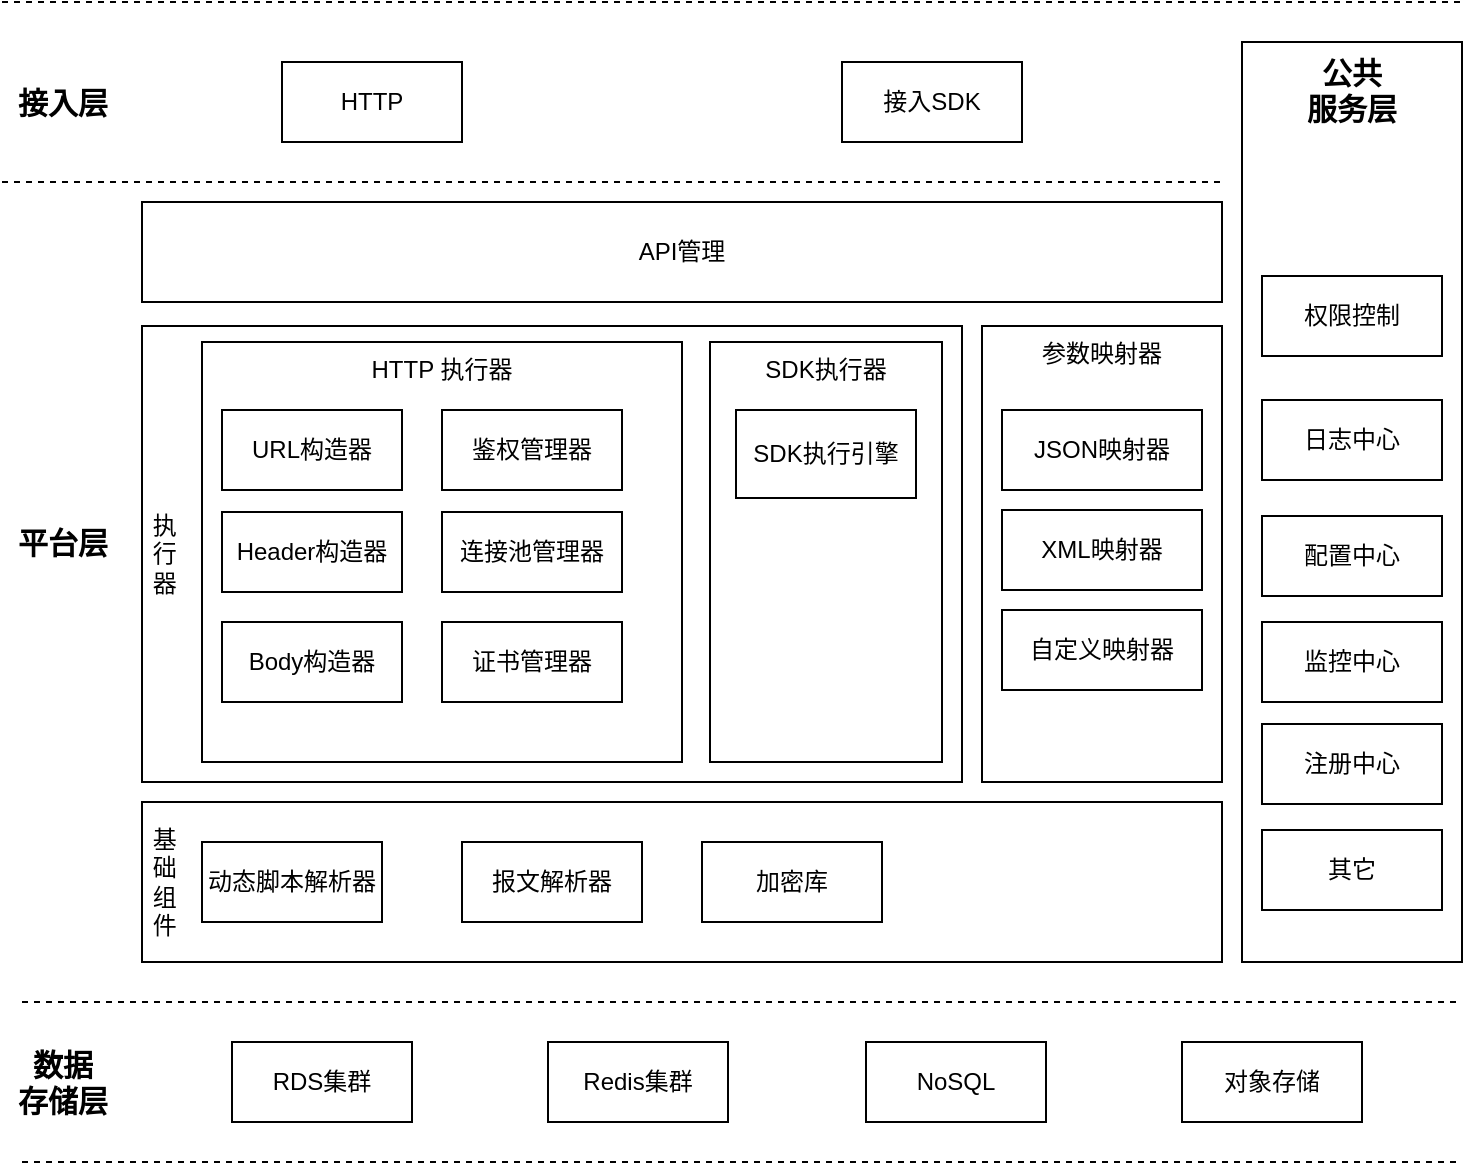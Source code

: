 <mxfile version="14.1.9" type="github" pages="5">
  <diagram id="01MuhHfUqXOSb2d-PzTH" name="Page-1">
    <mxGraphModel dx="1061" dy="556" grid="1" gridSize="10" guides="1" tooltips="1" connect="1" arrows="1" fold="1" page="1" pageScale="1" pageWidth="827" pageHeight="1169" math="0" shadow="0">
      <root>
        <mxCell id="0" />
        <mxCell id="1" parent="0" />
        <mxCell id="m8nuv3cI6PB-_nubAmMM-53" value="&amp;nbsp;执&amp;nbsp;&lt;br&gt;&amp;nbsp;行&lt;br&gt;&amp;nbsp;器" style="rounded=0;whiteSpace=wrap;html=1;fontSize=12;align=left;" vertex="1" parent="1">
          <mxGeometry x="120" y="282" width="410" height="228" as="geometry" />
        </mxCell>
        <mxCell id="m8nuv3cI6PB-_nubAmMM-9" value="HTTP 执行器" style="rounded=0;whiteSpace=wrap;html=1;verticalAlign=top;" vertex="1" parent="1">
          <mxGeometry x="150" y="290" width="240" height="210" as="geometry" />
        </mxCell>
        <mxCell id="m8nuv3cI6PB-_nubAmMM-28" value="" style="endArrow=none;dashed=1;html=1;" edge="1" parent="1">
          <mxGeometry width="50" height="50" relative="1" as="geometry">
            <mxPoint x="60" y="620" as="sourcePoint" />
            <mxPoint x="780" y="620" as="targetPoint" />
          </mxGeometry>
        </mxCell>
        <mxCell id="m8nuv3cI6PB-_nubAmMM-29" value="" style="endArrow=none;dashed=1;html=1;" edge="1" parent="1">
          <mxGeometry width="50" height="50" relative="1" as="geometry">
            <mxPoint x="60" y="700" as="sourcePoint" />
            <mxPoint x="780" y="700" as="targetPoint" />
          </mxGeometry>
        </mxCell>
        <mxCell id="m8nuv3cI6PB-_nubAmMM-30" value="数据&lt;br style=&quot;font-size: 15px;&quot;&gt;存储层" style="text;html=1;align=center;verticalAlign=middle;resizable=0;points=[];autosize=1;fontSize=15;fontStyle=1" vertex="1" parent="1">
          <mxGeometry x="50" y="640" width="60" height="40" as="geometry" />
        </mxCell>
        <mxCell id="m8nuv3cI6PB-_nubAmMM-31" value="平台层" style="text;html=1;align=center;verticalAlign=middle;resizable=0;points=[];autosize=1;fontSize=15;fontStyle=1" vertex="1" parent="1">
          <mxGeometry x="50" y="380" width="60" height="20" as="geometry" />
        </mxCell>
        <mxCell id="m8nuv3cI6PB-_nubAmMM-32" value="公共&lt;br style=&quot;font-size: 15px;&quot;&gt;服务层" style="rounded=0;whiteSpace=wrap;html=1;fontSize=15;verticalAlign=top;fontStyle=1" vertex="1" parent="1">
          <mxGeometry x="670" y="140" width="110" height="460" as="geometry" />
        </mxCell>
        <mxCell id="m8nuv3cI6PB-_nubAmMM-33" value="权限控制" style="rounded=0;whiteSpace=wrap;html=1;fontSize=12;" vertex="1" parent="1">
          <mxGeometry x="680" y="257" width="90" height="40" as="geometry" />
        </mxCell>
        <mxCell id="m8nuv3cI6PB-_nubAmMM-34" value="日志中心" style="rounded=0;whiteSpace=wrap;html=1;fontSize=12;" vertex="1" parent="1">
          <mxGeometry x="680" y="319" width="90" height="40" as="geometry" />
        </mxCell>
        <mxCell id="m8nuv3cI6PB-_nubAmMM-35" value="配置中心" style="rounded=0;whiteSpace=wrap;html=1;fontSize=12;" vertex="1" parent="1">
          <mxGeometry x="680" y="377" width="90" height="40" as="geometry" />
        </mxCell>
        <mxCell id="m8nuv3cI6PB-_nubAmMM-36" value="监控中心" style="rounded=0;whiteSpace=wrap;html=1;fontSize=12;" vertex="1" parent="1">
          <mxGeometry x="680" y="430" width="90" height="40" as="geometry" />
        </mxCell>
        <mxCell id="m8nuv3cI6PB-_nubAmMM-37" value="注册中心" style="rounded=0;whiteSpace=wrap;html=1;fontSize=12;" vertex="1" parent="1">
          <mxGeometry x="680" y="481" width="90" height="40" as="geometry" />
        </mxCell>
        <mxCell id="m8nuv3cI6PB-_nubAmMM-38" value="其它" style="rounded=0;whiteSpace=wrap;html=1;fontSize=12;" vertex="1" parent="1">
          <mxGeometry x="680" y="534" width="90" height="40" as="geometry" />
        </mxCell>
        <mxCell id="m8nuv3cI6PB-_nubAmMM-40" value="RDS集群" style="rounded=0;whiteSpace=wrap;html=1;fontSize=12;" vertex="1" parent="1">
          <mxGeometry x="165" y="640" width="90" height="40" as="geometry" />
        </mxCell>
        <mxCell id="m8nuv3cI6PB-_nubAmMM-41" value="Redis集群" style="rounded=0;whiteSpace=wrap;html=1;fontSize=12;" vertex="1" parent="1">
          <mxGeometry x="323" y="640" width="90" height="40" as="geometry" />
        </mxCell>
        <mxCell id="m8nuv3cI6PB-_nubAmMM-42" value="NoSQL" style="rounded=0;whiteSpace=wrap;html=1;fontSize=12;" vertex="1" parent="1">
          <mxGeometry x="482" y="640" width="90" height="40" as="geometry" />
        </mxCell>
        <mxCell id="m8nuv3cI6PB-_nubAmMM-43" value="对象存储" style="rounded=0;whiteSpace=wrap;html=1;fontSize=12;" vertex="1" parent="1">
          <mxGeometry x="640" y="640" width="90" height="40" as="geometry" />
        </mxCell>
        <mxCell id="m8nuv3cI6PB-_nubAmMM-44" value="SDK执行器" style="rounded=0;whiteSpace=wrap;html=1;verticalAlign=top;" vertex="1" parent="1">
          <mxGeometry x="404" y="290" width="116" height="210" as="geometry" />
        </mxCell>
        <mxCell id="m8nuv3cI6PB-_nubAmMM-45" value="URL构造器" style="rounded=0;whiteSpace=wrap;html=1;fontSize=12;" vertex="1" parent="1">
          <mxGeometry x="160" y="324" width="90" height="40" as="geometry" />
        </mxCell>
        <mxCell id="m8nuv3cI6PB-_nubAmMM-46" value="Header构造器" style="rounded=0;whiteSpace=wrap;html=1;fontSize=12;" vertex="1" parent="1">
          <mxGeometry x="160" y="375" width="90" height="40" as="geometry" />
        </mxCell>
        <mxCell id="m8nuv3cI6PB-_nubAmMM-47" value="Body构造器" style="rounded=0;whiteSpace=wrap;html=1;fontSize=12;" vertex="1" parent="1">
          <mxGeometry x="160" y="430" width="90" height="40" as="geometry" />
        </mxCell>
        <mxCell id="m8nuv3cI6PB-_nubAmMM-48" value="证书管理器" style="rounded=0;whiteSpace=wrap;html=1;fontSize=12;" vertex="1" parent="1">
          <mxGeometry x="270" y="430" width="90" height="40" as="geometry" />
        </mxCell>
        <mxCell id="m8nuv3cI6PB-_nubAmMM-49" value="连接池管理器" style="rounded=0;whiteSpace=wrap;html=1;fontSize=12;" vertex="1" parent="1">
          <mxGeometry x="270" y="375" width="90" height="40" as="geometry" />
        </mxCell>
        <mxCell id="m8nuv3cI6PB-_nubAmMM-50" value="鉴权管理器" style="rounded=0;whiteSpace=wrap;html=1;fontSize=12;" vertex="1" parent="1">
          <mxGeometry x="270" y="324" width="90" height="40" as="geometry" />
        </mxCell>
        <mxCell id="m8nuv3cI6PB-_nubAmMM-52" value="SDK执行引擎" style="rounded=0;whiteSpace=wrap;html=1;fontSize=12;" vertex="1" parent="1">
          <mxGeometry x="417" y="324" width="90" height="44" as="geometry" />
        </mxCell>
        <mxCell id="m8nuv3cI6PB-_nubAmMM-54" value="" style="endArrow=none;dashed=1;html=1;" edge="1" parent="1">
          <mxGeometry width="50" height="50" relative="1" as="geometry">
            <mxPoint x="50" y="210" as="sourcePoint" />
            <mxPoint x="660" y="210" as="targetPoint" />
          </mxGeometry>
        </mxCell>
        <mxCell id="m8nuv3cI6PB-_nubAmMM-55" value="接入层" style="text;html=1;align=center;verticalAlign=middle;resizable=0;points=[];autosize=1;fontSize=15;fontStyle=1" vertex="1" parent="1">
          <mxGeometry x="50" y="160" width="60" height="20" as="geometry" />
        </mxCell>
        <mxCell id="m8nuv3cI6PB-_nubAmMM-59" value="接入SDK" style="rounded=0;whiteSpace=wrap;html=1;fontSize=12;" vertex="1" parent="1">
          <mxGeometry x="470" y="150" width="90" height="40" as="geometry" />
        </mxCell>
        <mxCell id="m8nuv3cI6PB-_nubAmMM-60" value="HTTP" style="rounded=0;whiteSpace=wrap;html=1;fontSize=12;" vertex="1" parent="1">
          <mxGeometry x="190" y="150" width="90" height="40" as="geometry" />
        </mxCell>
        <mxCell id="m8nuv3cI6PB-_nubAmMM-61" value="&amp;nbsp;基&amp;nbsp;&lt;br&gt;&amp;nbsp;础&lt;br&gt;&amp;nbsp;组&lt;br&gt;&amp;nbsp;件" style="rounded=0;whiteSpace=wrap;html=1;fontSize=12;align=left;" vertex="1" parent="1">
          <mxGeometry x="120" y="520" width="540" height="80" as="geometry" />
        </mxCell>
        <mxCell id="m8nuv3cI6PB-_nubAmMM-62" value="动态脚本解析器" style="rounded=0;whiteSpace=wrap;html=1;fontSize=12;" vertex="1" parent="1">
          <mxGeometry x="150" y="540" width="90" height="40" as="geometry" />
        </mxCell>
        <mxCell id="m8nuv3cI6PB-_nubAmMM-63" value="加密库" style="rounded=0;whiteSpace=wrap;html=1;fontSize=12;" vertex="1" parent="1">
          <mxGeometry x="400" y="540" width="90" height="40" as="geometry" />
        </mxCell>
        <mxCell id="m8nuv3cI6PB-_nubAmMM-64" value="报文解析器" style="rounded=0;whiteSpace=wrap;html=1;fontSize=12;" vertex="1" parent="1">
          <mxGeometry x="280" y="540" width="90" height="40" as="geometry" />
        </mxCell>
        <mxCell id="m8nuv3cI6PB-_nubAmMM-65" value="参数映射器" style="rounded=0;whiteSpace=wrap;html=1;fontSize=12;align=center;spacing=2;verticalAlign=top;" vertex="1" parent="1">
          <mxGeometry x="540" y="282" width="120" height="228" as="geometry" />
        </mxCell>
        <mxCell id="m8nuv3cI6PB-_nubAmMM-69" value="JSON映射器" style="rounded=0;whiteSpace=wrap;html=1;" vertex="1" parent="1">
          <mxGeometry x="550" y="324" width="100" height="40" as="geometry" />
        </mxCell>
        <mxCell id="m8nuv3cI6PB-_nubAmMM-70" value="XML映射器" style="rounded=0;whiteSpace=wrap;html=1;" vertex="1" parent="1">
          <mxGeometry x="550" y="374" width="100" height="40" as="geometry" />
        </mxCell>
        <mxCell id="m8nuv3cI6PB-_nubAmMM-71" value="自定义映射器" style="rounded=0;whiteSpace=wrap;html=1;" vertex="1" parent="1">
          <mxGeometry x="550" y="424" width="100" height="40" as="geometry" />
        </mxCell>
        <mxCell id="m8nuv3cI6PB-_nubAmMM-73" value="API管理" style="rounded=0;whiteSpace=wrap;html=1;fontSize=12;align=center;" vertex="1" parent="1">
          <mxGeometry x="120" y="220" width="540" height="50" as="geometry" />
        </mxCell>
        <mxCell id="m8nuv3cI6PB-_nubAmMM-74" value="" style="endArrow=none;dashed=1;html=1;" edge="1" parent="1">
          <mxGeometry width="50" height="50" relative="1" as="geometry">
            <mxPoint x="50" y="120" as="sourcePoint" />
            <mxPoint x="780" y="120" as="targetPoint" />
          </mxGeometry>
        </mxCell>
      </root>
    </mxGraphModel>
  </diagram>
  <diagram id="HwjpS38oP84FbxibA2tY" name="Page-2">
    <mxGraphModel dx="1061" dy="556" grid="1" gridSize="10" guides="1" tooltips="1" connect="1" arrows="1" fold="1" page="1" pageScale="1" pageWidth="827" pageHeight="1169" math="0" shadow="0">
      <root>
        <mxCell id="pM1KduhJQG1lkhNeRICE-0" />
        <mxCell id="pM1KduhJQG1lkhNeRICE-1" parent="pM1KduhJQG1lkhNeRICE-0" />
        <mxCell id="pM1KduhJQG1lkhNeRICE-5" style="edgeStyle=orthogonalEdgeStyle;rounded=0;orthogonalLoop=1;jettySize=auto;html=1;exitX=0.5;exitY=1;exitDx=0;exitDy=0;exitPerimeter=0;entryX=0.5;entryY=0;entryDx=0;entryDy=0;fontSize=12;" edge="1" parent="pM1KduhJQG1lkhNeRICE-1" source="pM1KduhJQG1lkhNeRICE-3" target="pM1KduhJQG1lkhNeRICE-4">
          <mxGeometry relative="1" as="geometry" />
        </mxCell>
        <mxCell id="pM1KduhJQG1lkhNeRICE-3" value="外部系统" style="strokeWidth=2;html=1;shape=mxgraph.flowchart.start_1;whiteSpace=wrap;fontSize=12;align=center;" vertex="1" parent="pM1KduhJQG1lkhNeRICE-1">
          <mxGeometry x="350" y="190" width="100" height="60" as="geometry" />
        </mxCell>
        <mxCell id="pM1KduhJQG1lkhNeRICE-36" style="edgeStyle=orthogonalEdgeStyle;rounded=0;orthogonalLoop=1;jettySize=auto;html=1;exitX=0.5;exitY=1;exitDx=0;exitDy=0;entryX=0.5;entryY=0;entryDx=0;entryDy=0;fontSize=12;" edge="1" parent="pM1KduhJQG1lkhNeRICE-1" source="pM1KduhJQG1lkhNeRICE-4" target="pM1KduhJQG1lkhNeRICE-10">
          <mxGeometry relative="1" as="geometry" />
        </mxCell>
        <mxCell id="pM1KduhJQG1lkhNeRICE-4" value="API+参数" style="rounded=0;whiteSpace=wrap;html=1;fontSize=12;align=center;" vertex="1" parent="pM1KduhJQG1lkhNeRICE-1">
          <mxGeometry x="340" y="290" width="120" height="60" as="geometry" />
        </mxCell>
        <mxCell id="pM1KduhJQG1lkhNeRICE-13" value="" style="edgeStyle=orthogonalEdgeStyle;rounded=0;orthogonalLoop=1;jettySize=auto;html=1;fontSize=12;" edge="1" parent="pM1KduhJQG1lkhNeRICE-1" source="pM1KduhJQG1lkhNeRICE-10" target="pM1KduhJQG1lkhNeRICE-12">
          <mxGeometry relative="1" as="geometry" />
        </mxCell>
        <mxCell id="pM1KduhJQG1lkhNeRICE-18" value="" style="edgeStyle=orthogonalEdgeStyle;rounded=0;orthogonalLoop=1;jettySize=auto;html=1;fontSize=12;" edge="1" parent="pM1KduhJQG1lkhNeRICE-1" source="pM1KduhJQG1lkhNeRICE-10" target="pM1KduhJQG1lkhNeRICE-17">
          <mxGeometry relative="1" as="geometry" />
        </mxCell>
        <mxCell id="pM1KduhJQG1lkhNeRICE-20" value="" style="edgeStyle=orthogonalEdgeStyle;rounded=0;orthogonalLoop=1;jettySize=auto;html=1;fontSize=12;" edge="1" parent="pM1KduhJQG1lkhNeRICE-1" source="pM1KduhJQG1lkhNeRICE-10" target="pM1KduhJQG1lkhNeRICE-19">
          <mxGeometry relative="1" as="geometry" />
        </mxCell>
        <mxCell id="pM1KduhJQG1lkhNeRICE-10" value="加载API配置" style="whiteSpace=wrap;html=1;rounded=0;" vertex="1" parent="pM1KduhJQG1lkhNeRICE-1">
          <mxGeometry x="340" y="407" width="120" height="60" as="geometry" />
        </mxCell>
        <mxCell id="pM1KduhJQG1lkhNeRICE-25" style="edgeStyle=orthogonalEdgeStyle;rounded=0;orthogonalLoop=1;jettySize=auto;html=1;exitX=0.5;exitY=1;exitDx=0;exitDy=0;fontSize=12;" edge="1" parent="pM1KduhJQG1lkhNeRICE-1" source="pM1KduhJQG1lkhNeRICE-12">
          <mxGeometry relative="1" as="geometry">
            <mxPoint x="400" y="657" as="targetPoint" />
          </mxGeometry>
        </mxCell>
        <mxCell id="pM1KduhJQG1lkhNeRICE-12" value="加载执行器" style="whiteSpace=wrap;html=1;rounded=0;" vertex="1" parent="pM1KduhJQG1lkhNeRICE-1">
          <mxGeometry x="340" y="507" width="120" height="60" as="geometry" />
        </mxCell>
        <mxCell id="pM1KduhJQG1lkhNeRICE-24" style="edgeStyle=orthogonalEdgeStyle;rounded=0;orthogonalLoop=1;jettySize=auto;html=1;exitX=0.5;exitY=1;exitDx=0;exitDy=0;entryX=0.5;entryY=0;entryDx=0;entryDy=0;fontSize=12;" edge="1" parent="pM1KduhJQG1lkhNeRICE-1" source="pM1KduhJQG1lkhNeRICE-17" target="pM1KduhJQG1lkhNeRICE-22">
          <mxGeometry relative="1" as="geometry" />
        </mxCell>
        <mxCell id="pM1KduhJQG1lkhNeRICE-17" value="加载执行器执行环境" style="whiteSpace=wrap;html=1;rounded=0;" vertex="1" parent="pM1KduhJQG1lkhNeRICE-1">
          <mxGeometry x="180" y="507" width="120" height="60" as="geometry" />
        </mxCell>
        <mxCell id="pM1KduhJQG1lkhNeRICE-26" style="edgeStyle=orthogonalEdgeStyle;rounded=0;orthogonalLoop=1;jettySize=auto;html=1;exitX=0.5;exitY=1;exitDx=0;exitDy=0;fontSize=12;" edge="1" parent="pM1KduhJQG1lkhNeRICE-1" source="pM1KduhJQG1lkhNeRICE-19">
          <mxGeometry relative="1" as="geometry">
            <mxPoint x="400" y="657" as="targetPoint" />
          </mxGeometry>
        </mxCell>
        <mxCell id="pM1KduhJQG1lkhNeRICE-19" value="入参映射为第三方实际参数" style="whiteSpace=wrap;html=1;rounded=0;" vertex="1" parent="pM1KduhJQG1lkhNeRICE-1">
          <mxGeometry x="510" y="507" width="120" height="60" as="geometry" />
        </mxCell>
        <mxCell id="pM1KduhJQG1lkhNeRICE-28" value="" style="edgeStyle=orthogonalEdgeStyle;rounded=0;orthogonalLoop=1;jettySize=auto;html=1;fontSize=12;" edge="1" parent="pM1KduhJQG1lkhNeRICE-1" source="pM1KduhJQG1lkhNeRICE-22" target="pM1KduhJQG1lkhNeRICE-27">
          <mxGeometry relative="1" as="geometry" />
        </mxCell>
        <mxCell id="pM1KduhJQG1lkhNeRICE-30" style="edgeStyle=orthogonalEdgeStyle;rounded=0;orthogonalLoop=1;jettySize=auto;html=1;exitX=0.5;exitY=1;exitDx=0;exitDy=0;entryX=0.5;entryY=0;entryDx=0;entryDy=0;fontSize=12;" edge="1" parent="pM1KduhJQG1lkhNeRICE-1" source="pM1KduhJQG1lkhNeRICE-22" target="pM1KduhJQG1lkhNeRICE-29">
          <mxGeometry relative="1" as="geometry" />
        </mxCell>
        <mxCell id="pM1KduhJQG1lkhNeRICE-22" value="执行请求" style="whiteSpace=wrap;html=1;rounded=0;" vertex="1" parent="pM1KduhJQG1lkhNeRICE-1">
          <mxGeometry x="340" y="657" width="120" height="60" as="geometry" />
        </mxCell>
        <mxCell id="pM1KduhJQG1lkhNeRICE-32" style="edgeStyle=orthogonalEdgeStyle;rounded=0;orthogonalLoop=1;jettySize=auto;html=1;exitX=0.5;exitY=1;exitDx=0;exitDy=0;fontSize=12;" edge="1" parent="pM1KduhJQG1lkhNeRICE-1" source="pM1KduhJQG1lkhNeRICE-27" target="pM1KduhJQG1lkhNeRICE-31">
          <mxGeometry relative="1" as="geometry" />
        </mxCell>
        <mxCell id="pM1KduhJQG1lkhNeRICE-27" value="出参映射" style="whiteSpace=wrap;html=1;rounded=0;" vertex="1" parent="pM1KduhJQG1lkhNeRICE-1">
          <mxGeometry x="240" y="767" width="120" height="60" as="geometry" />
        </mxCell>
        <mxCell id="pM1KduhJQG1lkhNeRICE-33" style="edgeStyle=orthogonalEdgeStyle;rounded=0;orthogonalLoop=1;jettySize=auto;html=1;exitX=0.5;exitY=1;exitDx=0;exitDy=0;fontSize=12;" edge="1" parent="pM1KduhJQG1lkhNeRICE-1" source="pM1KduhJQG1lkhNeRICE-29">
          <mxGeometry relative="1" as="geometry">
            <mxPoint x="400" y="917" as="targetPoint" />
          </mxGeometry>
        </mxCell>
        <mxCell id="pM1KduhJQG1lkhNeRICE-29" value="请求头返回" style="whiteSpace=wrap;html=1;rounded=0;" vertex="1" parent="pM1KduhJQG1lkhNeRICE-1">
          <mxGeometry x="430" y="767" width="120" height="60" as="geometry" />
        </mxCell>
        <mxCell id="pM1KduhJQG1lkhNeRICE-31" value="结束" style="strokeWidth=2;html=1;shape=mxgraph.flowchart.terminator;whiteSpace=wrap;fontSize=12;align=center;" vertex="1" parent="pM1KduhJQG1lkhNeRICE-1">
          <mxGeometry x="350" y="917" width="100" height="60" as="geometry" />
        </mxCell>
      </root>
    </mxGraphModel>
  </diagram>
  <diagram id="GL1Evj18yTcLWGkBdhGn" name="Page-3">
    <mxGraphModel dx="1061" dy="556" grid="1" gridSize="10" guides="1" tooltips="1" connect="1" arrows="1" fold="1" page="1" pageScale="1" pageWidth="827" pageHeight="1169" math="0" shadow="0">
      <root>
        <mxCell id="LItrA1z4bbmvb7LKi7iB-0" />
        <mxCell id="LItrA1z4bbmvb7LKi7iB-1" parent="LItrA1z4bbmvb7LKi7iB-0" />
        <mxCell id="LItrA1z4bbmvb7LKi7iB-2" value="" style="endArrow=none;dashed=1;html=1;fontSize=12;" edge="1" parent="LItrA1z4bbmvb7LKi7iB-1">
          <mxGeometry width="50" height="50" relative="1" as="geometry">
            <mxPoint x="80" y="200" as="sourcePoint" />
            <mxPoint x="690" y="200" as="targetPoint" />
          </mxGeometry>
        </mxCell>
        <mxCell id="LItrA1z4bbmvb7LKi7iB-21" value="RPC" style="edgeStyle=orthogonalEdgeStyle;rounded=0;orthogonalLoop=1;jettySize=auto;html=1;exitX=0.5;exitY=1;exitDx=0;exitDy=0;fontSize=12;" edge="1" parent="LItrA1z4bbmvb7LKi7iB-1" source="LItrA1z4bbmvb7LKi7iB-3" target="LItrA1z4bbmvb7LKi7iB-5">
          <mxGeometry relative="1" as="geometry" />
        </mxCell>
        <mxCell id="LItrA1z4bbmvb7LKi7iB-3" value="外围系统" style="rounded=0;whiteSpace=wrap;html=1;fontSize=12;align=center;" vertex="1" parent="LItrA1z4bbmvb7LKi7iB-1">
          <mxGeometry x="310" y="90" width="120" height="60" as="geometry" />
        </mxCell>
        <mxCell id="LItrA1z4bbmvb7LKi7iB-19" value="" style="edgeStyle=orthogonalEdgeStyle;rounded=0;orthogonalLoop=1;jettySize=auto;html=1;fontSize=12;" edge="1" parent="LItrA1z4bbmvb7LKi7iB-1" source="LItrA1z4bbmvb7LKi7iB-5" target="LItrA1z4bbmvb7LKi7iB-18">
          <mxGeometry relative="1" as="geometry" />
        </mxCell>
        <mxCell id="LItrA1z4bbmvb7LKi7iB-5" value="奇门系统" style="whiteSpace=wrap;html=1;rounded=0;" vertex="1" parent="LItrA1z4bbmvb7LKi7iB-1">
          <mxGeometry x="310" y="230" width="120" height="60" as="geometry" />
        </mxCell>
        <mxCell id="LItrA1z4bbmvb7LKi7iB-9" value="" style="outlineConnect=0;dashed=0;verticalLabelPosition=bottom;verticalAlign=top;align=center;html=1;shape=mxgraph.aws3.mysql_db_instance;fillColor=#2E73B8;gradientColor=none;fontSize=12;" vertex="1" parent="LItrA1z4bbmvb7LKi7iB-1">
          <mxGeometry x="570" y="240" width="60" height="60" as="geometry" />
        </mxCell>
        <mxCell id="LItrA1z4bbmvb7LKi7iB-10" value="" style="outlineConnect=0;dashed=0;verticalLabelPosition=bottom;verticalAlign=top;align=center;html=1;shape=mxgraph.aws3.redis;fillColor=#2E73B8;gradientColor=none;fontSize=12;" vertex="1" parent="LItrA1z4bbmvb7LKi7iB-1">
          <mxGeometry x="570" y="330" width="60" height="60" as="geometry" />
        </mxCell>
        <mxCell id="LItrA1z4bbmvb7LKi7iB-14" value="OSS" style="shadow=0;dashed=0;html=1;strokeColor=none;fillColor=#4495D1;labelPosition=center;verticalLabelPosition=bottom;verticalAlign=top;align=center;outlineConnect=0;shape=mxgraph.veeam.2d.file;fontSize=12;" vertex="1" parent="LItrA1z4bbmvb7LKi7iB-1">
          <mxGeometry x="570" y="410" width="60" height="60" as="geometry" />
        </mxCell>
        <mxCell id="LItrA1z4bbmvb7LKi7iB-18" value="奇门管理平台" style="whiteSpace=wrap;html=1;rounded=0;" vertex="1" parent="LItrA1z4bbmvb7LKi7iB-1">
          <mxGeometry x="310" y="350" width="120" height="60" as="geometry" />
        </mxCell>
      </root>
    </mxGraphModel>
  </diagram>
  <diagram id="lINmoWAgAFzJZySkETCa" name="Page-4">
    <mxGraphModel dx="884" dy="463" grid="1" gridSize="10" guides="1" tooltips="1" connect="1" arrows="1" fold="1" page="1" pageScale="1" pageWidth="827" pageHeight="1169" math="0" shadow="0">
      <root>
        <mxCell id="n-GR30JYTgkMvjTX16FW-0" />
        <mxCell id="n-GR30JYTgkMvjTX16FW-1" parent="n-GR30JYTgkMvjTX16FW-0" />
        <mxCell id="xnUpjPyOTG2QwRTS216Z-0" value="ECS集群" style="outlineConnect=0;dashed=0;verticalLabelPosition=bottom;verticalAlign=top;align=center;html=1;shape=mxgraph.aws3.ecs;fillColor=#F58534;gradientColor=none;fontSize=12;" vertex="1" parent="n-GR30JYTgkMvjTX16FW-1">
          <mxGeometry x="320" y="270" width="72" height="67.5" as="geometry" />
        </mxCell>
        <mxCell id="xnUpjPyOTG2QwRTS216Z-3" value="MYSQL集群" style="outlineConnect=0;dashed=0;verticalLabelPosition=bottom;verticalAlign=top;align=center;html=1;shape=mxgraph.aws3.mysql_db_instance;fillColor=#2E73B8;gradientColor=none;fontSize=12;" vertex="1" parent="n-GR30JYTgkMvjTX16FW-1">
          <mxGeometry x="240" y="410" width="60" height="64.5" as="geometry" />
        </mxCell>
        <mxCell id="xnUpjPyOTG2QwRTS216Z-4" value="REDIS集群" style="outlineConnect=0;dashed=0;verticalLabelPosition=bottom;verticalAlign=top;align=center;html=1;shape=mxgraph.aws3.redis;fillColor=#2E73B8;gradientColor=none;fontSize=12;" vertex="1" parent="n-GR30JYTgkMvjTX16FW-1">
          <mxGeometry x="380" y="411" width="60" height="63" as="geometry" />
        </mxCell>
      </root>
    </mxGraphModel>
  </diagram>
  <diagram id="9y6IP397UQbjec2epPPS" name="Page-5">
    <mxGraphModel dx="1061" dy="556" grid="1" gridSize="10" guides="1" tooltips="1" connect="1" arrows="1" fold="1" page="1" pageScale="1" pageWidth="827" pageHeight="1169" math="0" shadow="0">
      <root>
        <mxCell id="2zc71rLvumFOXxrgPReh-0" />
        <mxCell id="2zc71rLvumFOXxrgPReh-1" parent="2zc71rLvumFOXxrgPReh-0" />
        <mxCell id="2zc71rLvumFOXxrgPReh-43" value="" style="rounded=1;whiteSpace=wrap;html=1;fontSize=12;align=center;glass=0;shadow=0;sketch=0;" vertex="1" parent="2zc71rLvumFOXxrgPReh-1">
          <mxGeometry x="19" y="200" width="590" height="230" as="geometry" />
        </mxCell>
        <mxCell id="2zc71rLvumFOXxrgPReh-31" value="QiMen Core" style="rounded=0;whiteSpace=wrap;html=1;fontSize=12;align=center;verticalAlign=middle;" vertex="1" parent="2zc71rLvumFOXxrgPReh-1">
          <mxGeometry x="39" y="320" width="540" height="40" as="geometry" />
        </mxCell>
        <mxCell id="2zc71rLvumFOXxrgPReh-39" value="OPEN-API(http)" style="rounded=0;whiteSpace=wrap;html=1;fontSize=12;align=center;" vertex="1" parent="2zc71rLvumFOXxrgPReh-1">
          <mxGeometry x="39" y="220" width="540" height="40" as="geometry" />
        </mxCell>
        <mxCell id="2zc71rLvumFOXxrgPReh-41" value="持久化服务" style="rounded=0;whiteSpace=wrap;html=1;fontSize=12;align=center;" vertex="1" parent="2zc71rLvumFOXxrgPReh-1">
          <mxGeometry x="39" y="370" width="540" height="40" as="geometry" />
        </mxCell>
        <mxCell id="2zc71rLvumFOXxrgPReh-42" value="Config Service" style="rounded=0;whiteSpace=wrap;html=1;fontSize=12;align=center;verticalAlign=middle;" vertex="1" parent="2zc71rLvumFOXxrgPReh-1">
          <mxGeometry x="39" y="270" width="251" height="40" as="geometry" />
        </mxCell>
        <mxCell id="2zc71rLvumFOXxrgPReh-46" style="edgeStyle=orthogonalEdgeStyle;rounded=0;orthogonalLoop=1;jettySize=auto;html=1;exitX=0;exitY=0.25;exitDx=0;exitDy=0;entryX=1;entryY=0.5;entryDx=0;entryDy=0;fontSize=12;" edge="1" parent="2zc71rLvumFOXxrgPReh-1" source="2zc71rLvumFOXxrgPReh-44" target="2zc71rLvumFOXxrgPReh-39">
          <mxGeometry relative="1" as="geometry">
            <Array as="points">
              <mxPoint x="639" y="240" />
            </Array>
          </mxGeometry>
        </mxCell>
        <mxCell id="2zc71rLvumFOXxrgPReh-44" value="QiMen Admin Cosole" style="rounded=1;whiteSpace=wrap;html=1;shadow=0;glass=0;sketch=0;fontSize=12;align=center;" vertex="1" parent="2zc71rLvumFOXxrgPReh-1">
          <mxGeometry x="639" y="210" width="170" height="220" as="geometry" />
        </mxCell>
        <mxCell id="2zc71rLvumFOXxrgPReh-48" value="Value Mapping" style="rounded=0;whiteSpace=wrap;html=1;fontSize=12;align=center;verticalAlign=middle;" vertex="1" parent="2zc71rLvumFOXxrgPReh-1">
          <mxGeometry x="299" y="270" width="280" height="40" as="geometry" />
        </mxCell>
      </root>
    </mxGraphModel>
  </diagram>
</mxfile>
